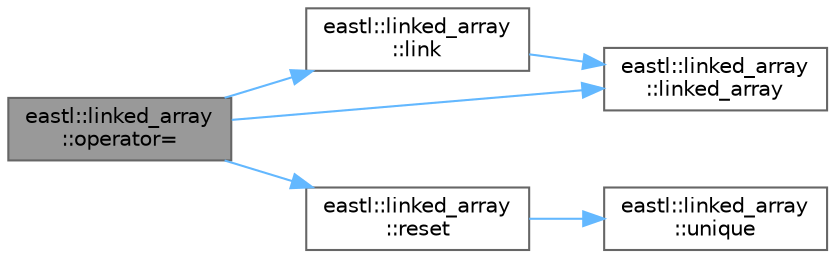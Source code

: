 digraph "eastl::linked_array::operator="
{
 // LATEX_PDF_SIZE
  bgcolor="transparent";
  edge [fontname=Helvetica,fontsize=10,labelfontname=Helvetica,labelfontsize=10];
  node [fontname=Helvetica,fontsize=10,shape=box,height=0.2,width=0.4];
  rankdir="LR";
  Node1 [id="Node000001",label="eastl::linked_array\l::operator=",height=0.2,width=0.4,color="gray40", fillcolor="grey60", style="filled", fontcolor="black",tooltip=" "];
  Node1 -> Node2 [id="edge6_Node000001_Node000002",color="steelblue1",style="solid",tooltip=" "];
  Node2 [id="Node000002",label="eastl::linked_array\l::link",height=0.2,width=0.4,color="grey40", fillcolor="white", style="filled",URL="$classeastl_1_1linked__array.html#aa49dcb9129ed40496f92cc5c6860cc69",tooltip=" "];
  Node2 -> Node3 [id="edge7_Node000002_Node000003",color="steelblue1",style="solid",tooltip=" "];
  Node3 [id="Node000003",label="eastl::linked_array\l::linked_array",height=0.2,width=0.4,color="grey40", fillcolor="white", style="filled",URL="$classeastl_1_1linked__array.html#a8e5045f48d4da0b87b347cdff3b11454",tooltip=" "];
  Node1 -> Node3 [id="edge8_Node000001_Node000003",color="steelblue1",style="solid",tooltip=" "];
  Node1 -> Node4 [id="edge9_Node000001_Node000004",color="steelblue1",style="solid",tooltip=" "];
  Node4 [id="Node000004",label="eastl::linked_array\l::reset",height=0.2,width=0.4,color="grey40", fillcolor="white", style="filled",URL="$classeastl_1_1linked__array.html#a45d801d1427a1ac1d5ba7c22c213bb01",tooltip=" "];
  Node4 -> Node5 [id="edge10_Node000004_Node000005",color="steelblue1",style="solid",tooltip=" "];
  Node5 [id="Node000005",label="eastl::linked_array\l::unique",height=0.2,width=0.4,color="grey40", fillcolor="white", style="filled",URL="$classeastl_1_1linked__array.html#a64ef4ad2e0bba43e18e65f7abcd28ee1",tooltip=" "];
}
